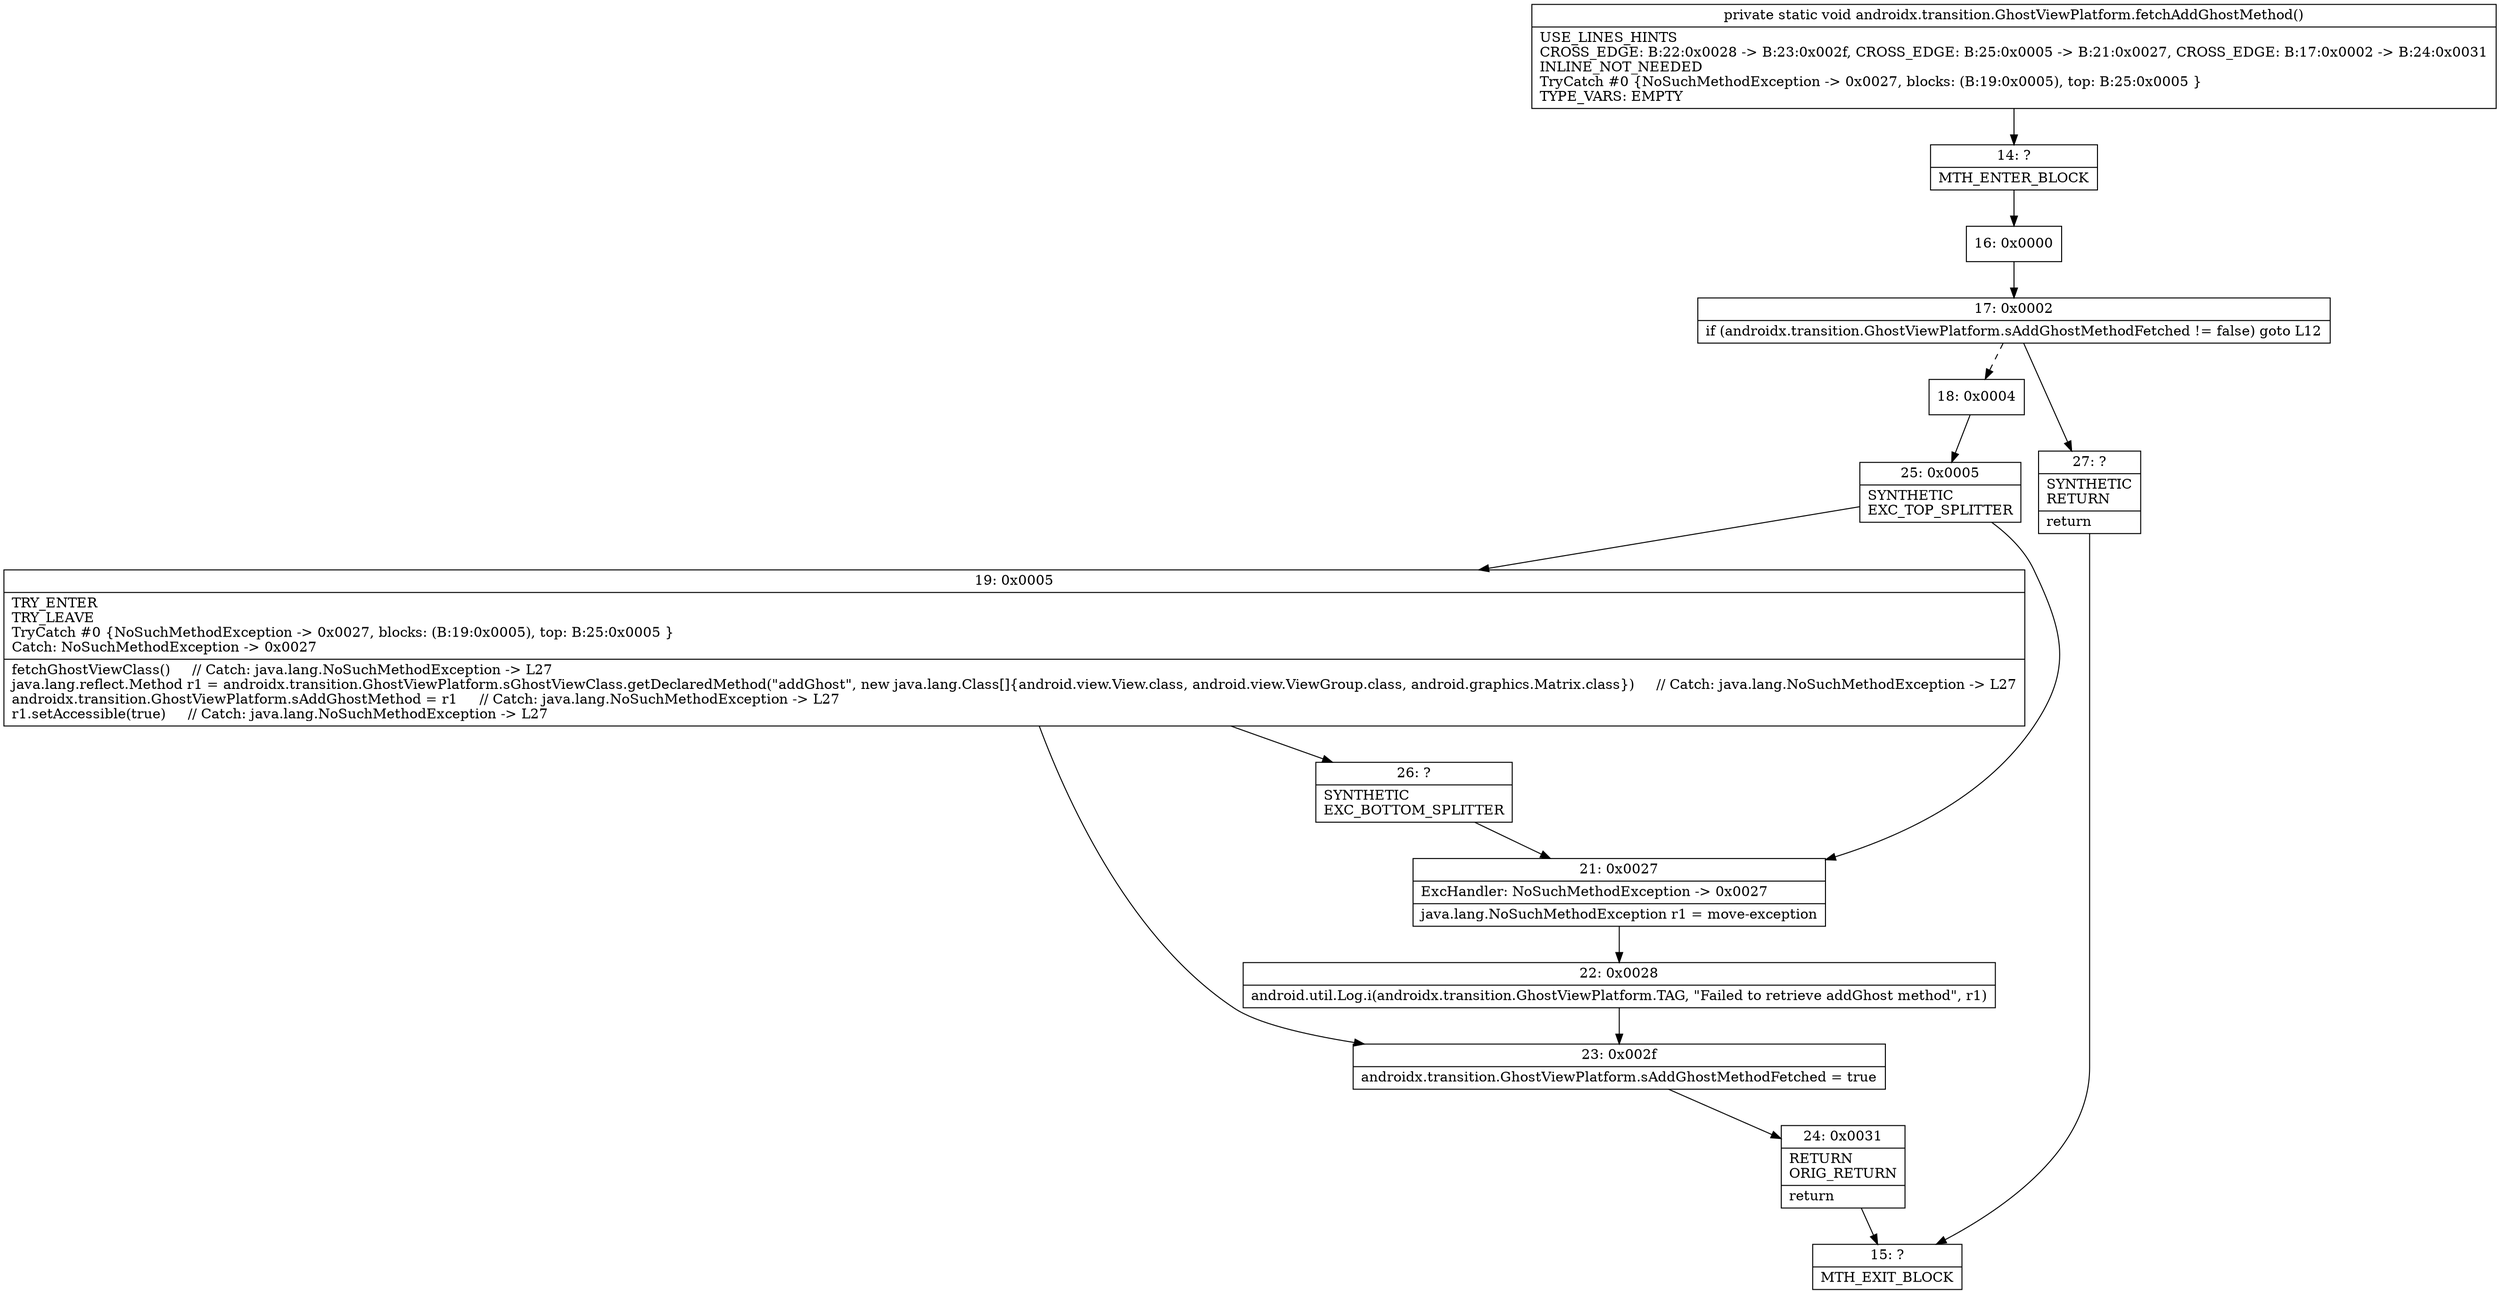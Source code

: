 digraph "CFG forandroidx.transition.GhostViewPlatform.fetchAddGhostMethod()V" {
Node_14 [shape=record,label="{14\:\ ?|MTH_ENTER_BLOCK\l}"];
Node_16 [shape=record,label="{16\:\ 0x0000}"];
Node_17 [shape=record,label="{17\:\ 0x0002|if (androidx.transition.GhostViewPlatform.sAddGhostMethodFetched != false) goto L12\l}"];
Node_18 [shape=record,label="{18\:\ 0x0004}"];
Node_25 [shape=record,label="{25\:\ 0x0005|SYNTHETIC\lEXC_TOP_SPLITTER\l}"];
Node_19 [shape=record,label="{19\:\ 0x0005|TRY_ENTER\lTRY_LEAVE\lTryCatch #0 \{NoSuchMethodException \-\> 0x0027, blocks: (B:19:0x0005), top: B:25:0x0005 \}\lCatch: NoSuchMethodException \-\> 0x0027\l|fetchGhostViewClass()     \/\/ Catch: java.lang.NoSuchMethodException \-\> L27\ljava.lang.reflect.Method r1 = androidx.transition.GhostViewPlatform.sGhostViewClass.getDeclaredMethod(\"addGhost\", new java.lang.Class[]\{android.view.View.class, android.view.ViewGroup.class, android.graphics.Matrix.class\})     \/\/ Catch: java.lang.NoSuchMethodException \-\> L27\landroidx.transition.GhostViewPlatform.sAddGhostMethod = r1     \/\/ Catch: java.lang.NoSuchMethodException \-\> L27\lr1.setAccessible(true)     \/\/ Catch: java.lang.NoSuchMethodException \-\> L27\l}"];
Node_23 [shape=record,label="{23\:\ 0x002f|androidx.transition.GhostViewPlatform.sAddGhostMethodFetched = true\l}"];
Node_24 [shape=record,label="{24\:\ 0x0031|RETURN\lORIG_RETURN\l|return\l}"];
Node_15 [shape=record,label="{15\:\ ?|MTH_EXIT_BLOCK\l}"];
Node_26 [shape=record,label="{26\:\ ?|SYNTHETIC\lEXC_BOTTOM_SPLITTER\l}"];
Node_21 [shape=record,label="{21\:\ 0x0027|ExcHandler: NoSuchMethodException \-\> 0x0027\l|java.lang.NoSuchMethodException r1 = move\-exception\l}"];
Node_22 [shape=record,label="{22\:\ 0x0028|android.util.Log.i(androidx.transition.GhostViewPlatform.TAG, \"Failed to retrieve addGhost method\", r1)\l}"];
Node_27 [shape=record,label="{27\:\ ?|SYNTHETIC\lRETURN\l|return\l}"];
MethodNode[shape=record,label="{private static void androidx.transition.GhostViewPlatform.fetchAddGhostMethod()  | USE_LINES_HINTS\lCROSS_EDGE: B:22:0x0028 \-\> B:23:0x002f, CROSS_EDGE: B:25:0x0005 \-\> B:21:0x0027, CROSS_EDGE: B:17:0x0002 \-\> B:24:0x0031\lINLINE_NOT_NEEDED\lTryCatch #0 \{NoSuchMethodException \-\> 0x0027, blocks: (B:19:0x0005), top: B:25:0x0005 \}\lTYPE_VARS: EMPTY\l}"];
MethodNode -> Node_14;Node_14 -> Node_16;
Node_16 -> Node_17;
Node_17 -> Node_18[style=dashed];
Node_17 -> Node_27;
Node_18 -> Node_25;
Node_25 -> Node_19;
Node_25 -> Node_21;
Node_19 -> Node_23;
Node_19 -> Node_26;
Node_23 -> Node_24;
Node_24 -> Node_15;
Node_26 -> Node_21;
Node_21 -> Node_22;
Node_22 -> Node_23;
Node_27 -> Node_15;
}

